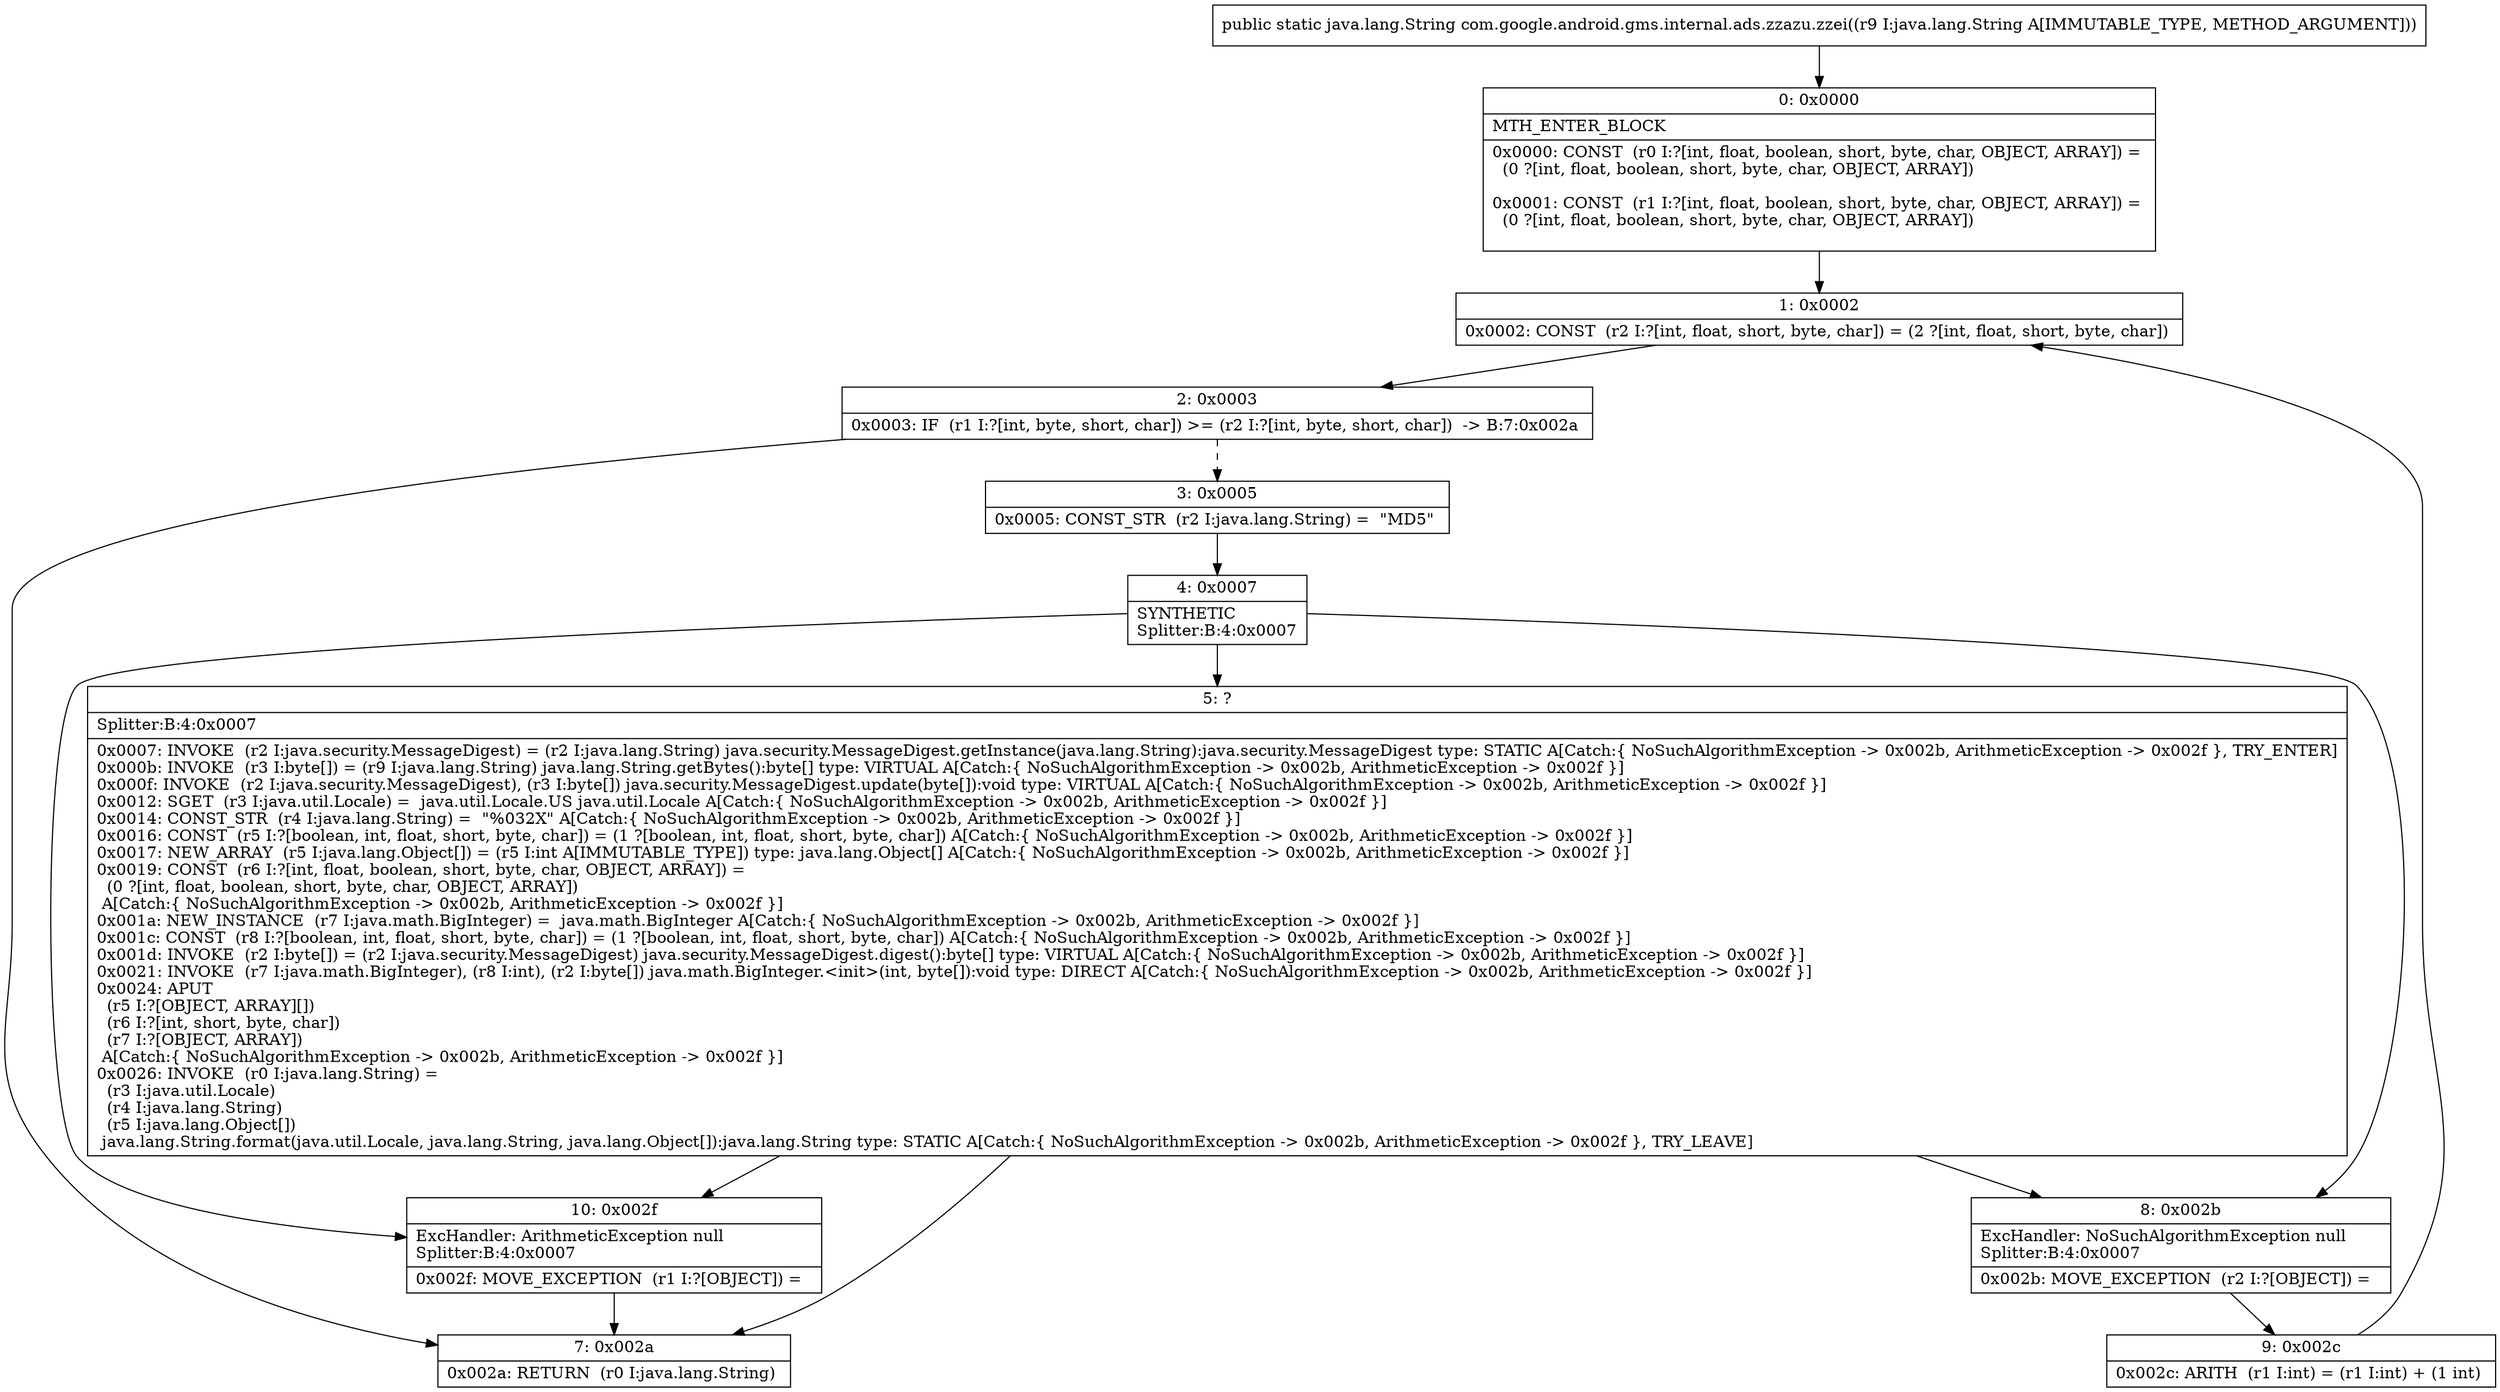 digraph "CFG forcom.google.android.gms.internal.ads.zzazu.zzei(Ljava\/lang\/String;)Ljava\/lang\/String;" {
Node_0 [shape=record,label="{0\:\ 0x0000|MTH_ENTER_BLOCK\l|0x0000: CONST  (r0 I:?[int, float, boolean, short, byte, char, OBJECT, ARRAY]) = \l  (0 ?[int, float, boolean, short, byte, char, OBJECT, ARRAY])\l \l0x0001: CONST  (r1 I:?[int, float, boolean, short, byte, char, OBJECT, ARRAY]) = \l  (0 ?[int, float, boolean, short, byte, char, OBJECT, ARRAY])\l \l}"];
Node_1 [shape=record,label="{1\:\ 0x0002|0x0002: CONST  (r2 I:?[int, float, short, byte, char]) = (2 ?[int, float, short, byte, char]) \l}"];
Node_2 [shape=record,label="{2\:\ 0x0003|0x0003: IF  (r1 I:?[int, byte, short, char]) \>= (r2 I:?[int, byte, short, char])  \-\> B:7:0x002a \l}"];
Node_3 [shape=record,label="{3\:\ 0x0005|0x0005: CONST_STR  (r2 I:java.lang.String) =  \"MD5\" \l}"];
Node_4 [shape=record,label="{4\:\ 0x0007|SYNTHETIC\lSplitter:B:4:0x0007\l}"];
Node_5 [shape=record,label="{5\:\ ?|Splitter:B:4:0x0007\l|0x0007: INVOKE  (r2 I:java.security.MessageDigest) = (r2 I:java.lang.String) java.security.MessageDigest.getInstance(java.lang.String):java.security.MessageDigest type: STATIC A[Catch:\{ NoSuchAlgorithmException \-\> 0x002b, ArithmeticException \-\> 0x002f \}, TRY_ENTER]\l0x000b: INVOKE  (r3 I:byte[]) = (r9 I:java.lang.String) java.lang.String.getBytes():byte[] type: VIRTUAL A[Catch:\{ NoSuchAlgorithmException \-\> 0x002b, ArithmeticException \-\> 0x002f \}]\l0x000f: INVOKE  (r2 I:java.security.MessageDigest), (r3 I:byte[]) java.security.MessageDigest.update(byte[]):void type: VIRTUAL A[Catch:\{ NoSuchAlgorithmException \-\> 0x002b, ArithmeticException \-\> 0x002f \}]\l0x0012: SGET  (r3 I:java.util.Locale) =  java.util.Locale.US java.util.Locale A[Catch:\{ NoSuchAlgorithmException \-\> 0x002b, ArithmeticException \-\> 0x002f \}]\l0x0014: CONST_STR  (r4 I:java.lang.String) =  \"%032X\" A[Catch:\{ NoSuchAlgorithmException \-\> 0x002b, ArithmeticException \-\> 0x002f \}]\l0x0016: CONST  (r5 I:?[boolean, int, float, short, byte, char]) = (1 ?[boolean, int, float, short, byte, char]) A[Catch:\{ NoSuchAlgorithmException \-\> 0x002b, ArithmeticException \-\> 0x002f \}]\l0x0017: NEW_ARRAY  (r5 I:java.lang.Object[]) = (r5 I:int A[IMMUTABLE_TYPE]) type: java.lang.Object[] A[Catch:\{ NoSuchAlgorithmException \-\> 0x002b, ArithmeticException \-\> 0x002f \}]\l0x0019: CONST  (r6 I:?[int, float, boolean, short, byte, char, OBJECT, ARRAY]) = \l  (0 ?[int, float, boolean, short, byte, char, OBJECT, ARRAY])\l A[Catch:\{ NoSuchAlgorithmException \-\> 0x002b, ArithmeticException \-\> 0x002f \}]\l0x001a: NEW_INSTANCE  (r7 I:java.math.BigInteger) =  java.math.BigInteger A[Catch:\{ NoSuchAlgorithmException \-\> 0x002b, ArithmeticException \-\> 0x002f \}]\l0x001c: CONST  (r8 I:?[boolean, int, float, short, byte, char]) = (1 ?[boolean, int, float, short, byte, char]) A[Catch:\{ NoSuchAlgorithmException \-\> 0x002b, ArithmeticException \-\> 0x002f \}]\l0x001d: INVOKE  (r2 I:byte[]) = (r2 I:java.security.MessageDigest) java.security.MessageDigest.digest():byte[] type: VIRTUAL A[Catch:\{ NoSuchAlgorithmException \-\> 0x002b, ArithmeticException \-\> 0x002f \}]\l0x0021: INVOKE  (r7 I:java.math.BigInteger), (r8 I:int), (r2 I:byte[]) java.math.BigInteger.\<init\>(int, byte[]):void type: DIRECT A[Catch:\{ NoSuchAlgorithmException \-\> 0x002b, ArithmeticException \-\> 0x002f \}]\l0x0024: APUT  \l  (r5 I:?[OBJECT, ARRAY][])\l  (r6 I:?[int, short, byte, char])\l  (r7 I:?[OBJECT, ARRAY])\l A[Catch:\{ NoSuchAlgorithmException \-\> 0x002b, ArithmeticException \-\> 0x002f \}]\l0x0026: INVOKE  (r0 I:java.lang.String) = \l  (r3 I:java.util.Locale)\l  (r4 I:java.lang.String)\l  (r5 I:java.lang.Object[])\l java.lang.String.format(java.util.Locale, java.lang.String, java.lang.Object[]):java.lang.String type: STATIC A[Catch:\{ NoSuchAlgorithmException \-\> 0x002b, ArithmeticException \-\> 0x002f \}, TRY_LEAVE]\l}"];
Node_7 [shape=record,label="{7\:\ 0x002a|0x002a: RETURN  (r0 I:java.lang.String) \l}"];
Node_8 [shape=record,label="{8\:\ 0x002b|ExcHandler: NoSuchAlgorithmException null\lSplitter:B:4:0x0007\l|0x002b: MOVE_EXCEPTION  (r2 I:?[OBJECT]) =  \l}"];
Node_9 [shape=record,label="{9\:\ 0x002c|0x002c: ARITH  (r1 I:int) = (r1 I:int) + (1 int) \l}"];
Node_10 [shape=record,label="{10\:\ 0x002f|ExcHandler: ArithmeticException null\lSplitter:B:4:0x0007\l|0x002f: MOVE_EXCEPTION  (r1 I:?[OBJECT]) =  \l}"];
MethodNode[shape=record,label="{public static java.lang.String com.google.android.gms.internal.ads.zzazu.zzei((r9 I:java.lang.String A[IMMUTABLE_TYPE, METHOD_ARGUMENT])) }"];
MethodNode -> Node_0;
Node_0 -> Node_1;
Node_1 -> Node_2;
Node_2 -> Node_3[style=dashed];
Node_2 -> Node_7;
Node_3 -> Node_4;
Node_4 -> Node_5;
Node_4 -> Node_8;
Node_4 -> Node_10;
Node_5 -> Node_8;
Node_5 -> Node_10;
Node_5 -> Node_7;
Node_8 -> Node_9;
Node_9 -> Node_1;
Node_10 -> Node_7;
}

